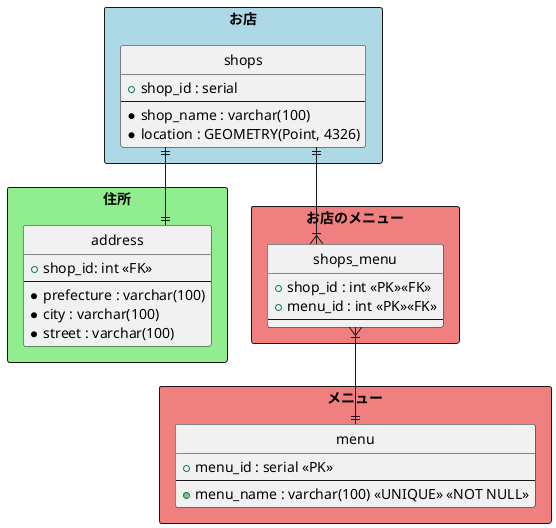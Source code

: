 @startuml burito search app
' hide the spot
hide circle

' avoid problems with angled crows feet
skinparam linetype ortho

rectangle お店 #LightBlue {
  entity "shops" as shops {
    + shop_id : serial
    --
    * shop_name : varchar(100)
        '(Point, 4326)は緯度経度を２次元のデータで格納するという意味
    * location : GEOMETRY(Point, 4326)
  }
}

rectangle 住所 #lightgreen {
  entity "address" as address {
    + shop_id: int <<FK>>
    --
    * prefecture : varchar(100)
    * city : varchar(100)
    * street : varchar(100)
  }
}

rectangle お店のメニュー #LightCoral{
  entity "shops_menu" as shops_menu {
    + shop_id : int <<PK>><<FK>>
    + menu_id : int <<PK>><<FK>>
    --
  }
}

rectangle メニュー #LightCoral{
  entity "menu" as menu {
    + menu_id : serial <<PK>>
    --
    + menu_name : varchar(100) <<UNIQUE>> <<NOT NULL>>
  }
}



shops ||--|| address
shops ||--|{ shops_menu
shops_menu }|--|| menu

@enduml